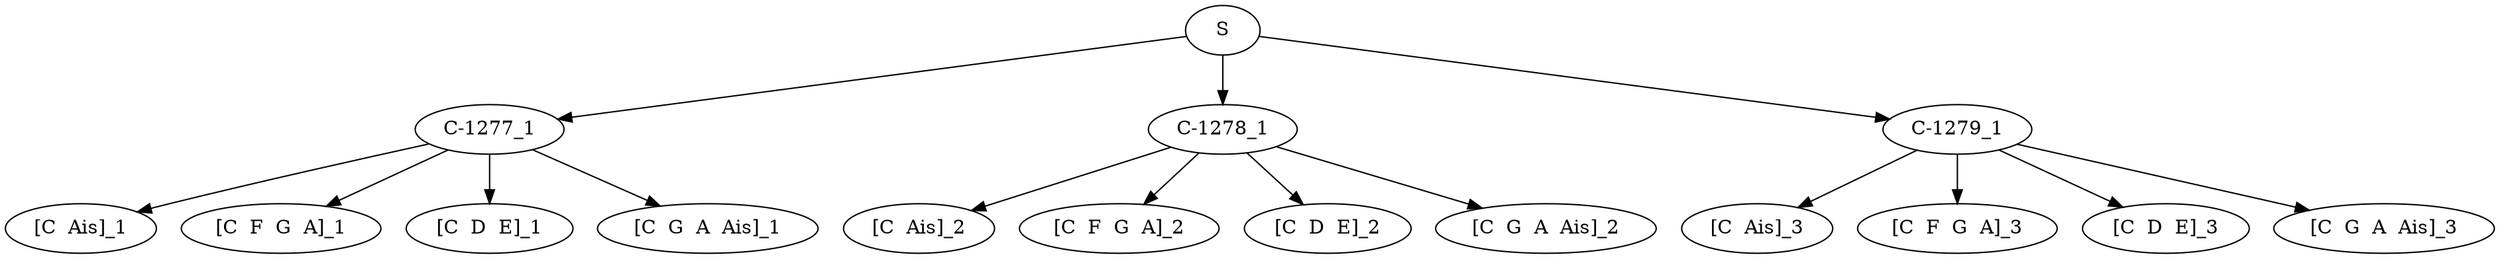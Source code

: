 digraph sample{
"S" -> "C-1277_1";
"C-1277_1" -> "[C  Ais]_1";
"C-1277_1" -> "[C  F  G  A]_1";
"C-1277_1" -> "[C  D  E]_1";
"C-1277_1" -> "[C  G  A  Ais]_1";
"S" -> "C-1278_1";
"C-1278_1" -> "[C  Ais]_2";
"C-1278_1" -> "[C  F  G  A]_2";
"C-1278_1" -> "[C  D  E]_2";
"C-1278_1" -> "[C  G  A  Ais]_2";
"S" -> "C-1279_1";
"C-1279_1" -> "[C  Ais]_3";
"C-1279_1" -> "[C  F  G  A]_3";
"C-1279_1" -> "[C  D  E]_3";
"C-1279_1" -> "[C  G  A  Ais]_3";

{rank = min; "S";}
{rank = same; "C-1277_1"; "C-1278_1"; "C-1279_1";}
{rank = same; "[C  Ais]_1"; "[C  Ais]_2"; "[C  Ais]_3"; "[C  D  E]_1"; "[C  D  E]_2"; "[C  D  E]_3"; "[C  F  G  A]_1"; "[C  F  G  A]_2"; "[C  F  G  A]_3"; "[C  G  A  Ais]_1"; "[C  G  A  Ais]_2"; "[C  G  A  Ais]_3";}
}